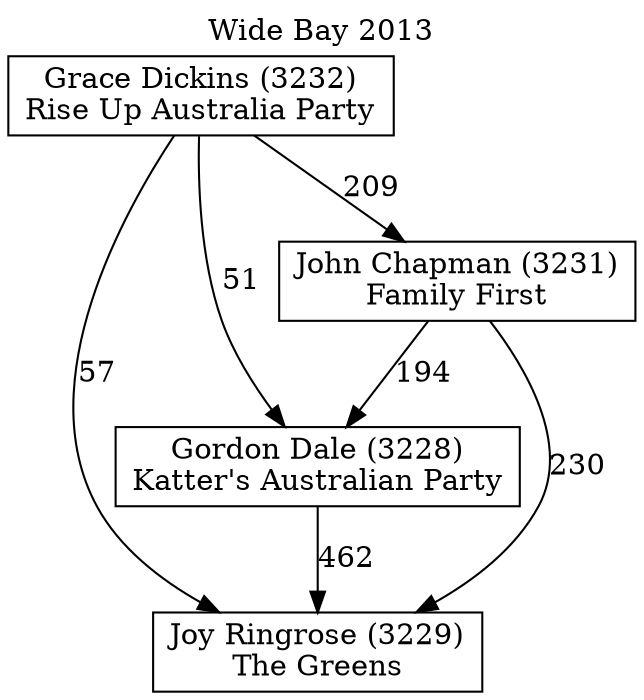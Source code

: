 // House preference flow
digraph "Joy Ringrose (3229)_Wide Bay_2013" {
	graph [label="Wide Bay 2013" labelloc=t mclimit=10]
	node [shape=box]
	"Joy Ringrose (3229)" [label="Joy Ringrose (3229)
The Greens"]
	"Gordon Dale (3228)" [label="Gordon Dale (3228)
Katter's Australian Party"]
	"John Chapman (3231)" [label="John Chapman (3231)
Family First"]
	"Grace Dickins (3232)" [label="Grace Dickins (3232)
Rise Up Australia Party"]
	"Joy Ringrose (3229)" [label="Joy Ringrose (3229)
The Greens"]
	"John Chapman (3231)" [label="John Chapman (3231)
Family First"]
	"Grace Dickins (3232)" [label="Grace Dickins (3232)
Rise Up Australia Party"]
	"Joy Ringrose (3229)" [label="Joy Ringrose (3229)
The Greens"]
	"Grace Dickins (3232)" [label="Grace Dickins (3232)
Rise Up Australia Party"]
	"Grace Dickins (3232)" [label="Grace Dickins (3232)
Rise Up Australia Party"]
	"John Chapman (3231)" [label="John Chapman (3231)
Family First"]
	"Grace Dickins (3232)" [label="Grace Dickins (3232)
Rise Up Australia Party"]
	"Grace Dickins (3232)" [label="Grace Dickins (3232)
Rise Up Australia Party"]
	"Gordon Dale (3228)" [label="Gordon Dale (3228)
Katter's Australian Party"]
	"John Chapman (3231)" [label="John Chapman (3231)
Family First"]
	"Grace Dickins (3232)" [label="Grace Dickins (3232)
Rise Up Australia Party"]
	"Gordon Dale (3228)" [label="Gordon Dale (3228)
Katter's Australian Party"]
	"Grace Dickins (3232)" [label="Grace Dickins (3232)
Rise Up Australia Party"]
	"Grace Dickins (3232)" [label="Grace Dickins (3232)
Rise Up Australia Party"]
	"John Chapman (3231)" [label="John Chapman (3231)
Family First"]
	"Grace Dickins (3232)" [label="Grace Dickins (3232)
Rise Up Australia Party"]
	"Grace Dickins (3232)" [label="Grace Dickins (3232)
Rise Up Australia Party"]
	"Gordon Dale (3228)" -> "Joy Ringrose (3229)" [label=462]
	"John Chapman (3231)" -> "Gordon Dale (3228)" [label=194]
	"Grace Dickins (3232)" -> "John Chapman (3231)" [label=209]
	"John Chapman (3231)" -> "Joy Ringrose (3229)" [label=230]
	"Grace Dickins (3232)" -> "Joy Ringrose (3229)" [label=57]
	"Grace Dickins (3232)" -> "Gordon Dale (3228)" [label=51]
}
